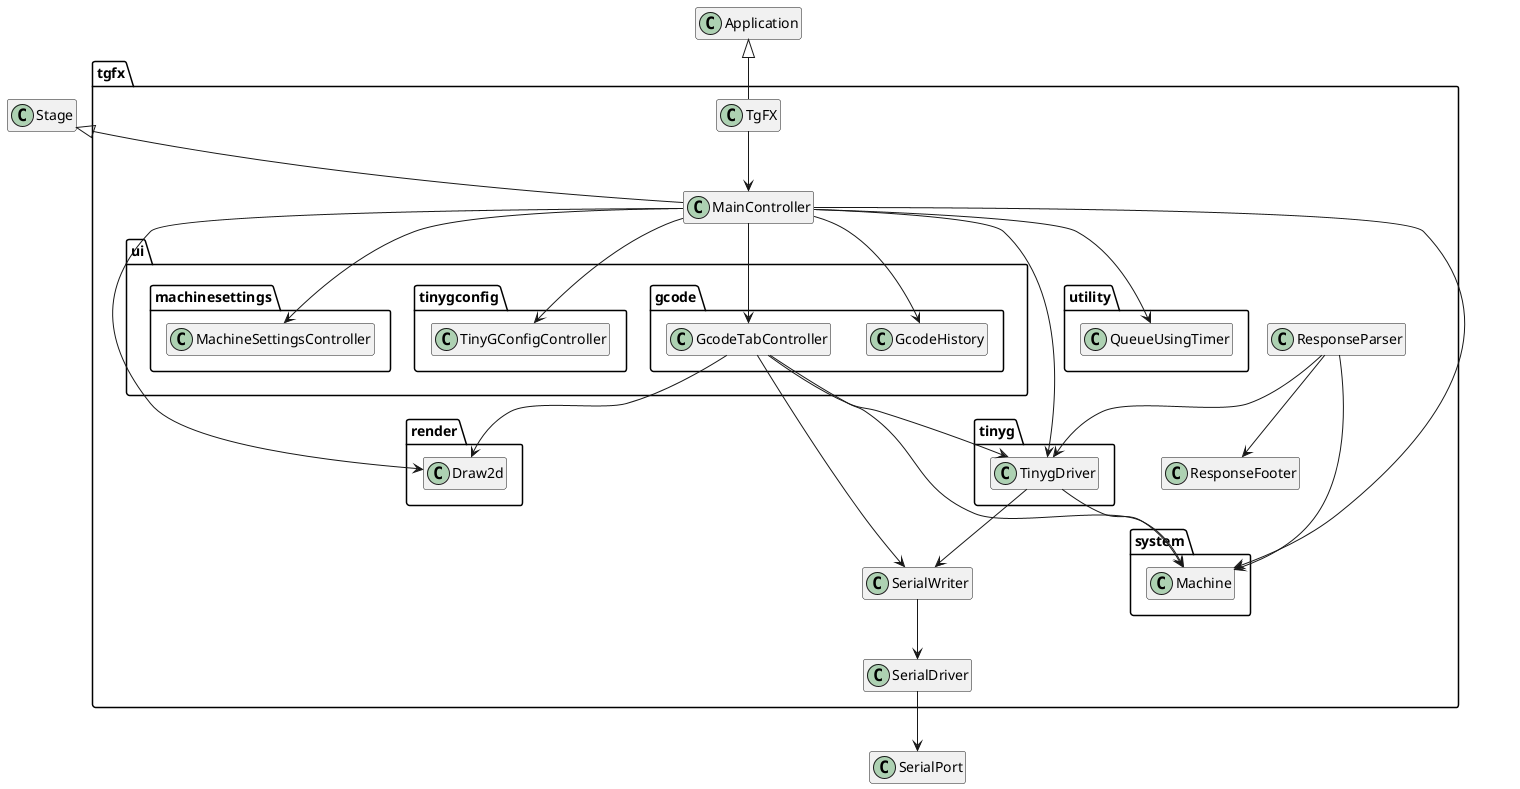 @startuml

hide members
hide tgfx.system.enums
hide tgfx.external


class tgfx.TgFX
class tgfx.MainController
'class tgfx.ResponseFooter
'class tgfx.ResponseParser
'class tgfx.SerialDriver
'class tgfx.SerialWriter
'class tgfx.TgFXConstants
'class tgfx.external.ConnectionHandler
'class tgfx.external.SocketMonitor
'class tgfx.hardwarePlatforms.HardwarePlatform
'class tgfx.hardwarePlatforms.HardwarePlatformManager
'class tgfx.render.CNCMachine
'class tgfx.render.Draw2d
'enum tgfx.system.enums.AxisMode
'enum tgfx.system.enums.AxisName
'enum tgfx.system.enums.AxisType
'enum tgfx.system.enums.GcodeCoordinateSystem
'enum tgfx.system.enums.GcodeDistanceMode
'enum tgfx.system.enums.GcodePathControl
'enum tgfx.system.enums.GcodeSelectionPlane
'enum tgfx.system.enums.GcodeSelectPlane
'enum tgfx.system.enums.GcodeUnitMode
'enum tgfx.system.enums.MachineState
'enum tgfx.system.enums.MotionMode
'enum tgfx.system.enums.SwitchMode
'class tgfx.system.Axis
'class tgfx.system.CoordinateManager
'class tgfx.system.CoordinateSystem
'class tgfx.system.Machine
'class tgfx.system.Motor
'class tgfx.system.StatusCode
'class tgfx.tinyg.CommandManager
'class tgfx.tinyg.Commands
'class tgfx.tinyg.MnemonicManager
'class tgfx.tinyg.Mnemonics
'class tgfx.tinyg.QueueReport
'class tgfx.tinyg.ResponseCommand
'class tgfx.tinyg.TinygDriver
'class tgfx.ui.firmware.FirmwareUpdaterController
'class tgfx.ui.gcode.GcodeHistory
'class tgfx.ui.gcode.GcodeLine
'class tgfx.ui.gcode.GcodeTabController
'class tgfx.ui.machinesettings.MachineSettingsController
'class tgfx.ui.tgfxsettings.TgfxSettingsController
'class tgfx.ui.tinygconfig.TinyGConfigController
'
'interface tgfx.utility.QueuedTimerable
'interface tgfx.utility.Timeable
'class tgfx.utility.AsyncTimer
'class tgfx.utility.QueueUsingTimer
'class tgfx.utility.UtilityFunctions
'class tgfx.utility.TimerTest


Stage <|-- tgfx.MainController
Application <|-- tgfx.TgFX

tgfx.TgFX --> tgfx.MainController

tgfx.MainController --> tgfx.tinyg.TinygDriver
tgfx.MainController --> tgfx.system.Machine
tgfx.MainController --> tgfx.render.Draw2d
tgfx.MainController --> tgfx.ui.gcode.GcodeHistory
tgfx.MainController --> tgfx.utility.QueueUsingTimer

tgfx.MainController --> tgfx.ui.gcode.GcodeTabController
tgfx.MainController --> tgfx.ui.tinygconfig.TinyGConfigController
tgfx.MainController --> tgfx.ui.machinesettings.MachineSettingsController

tgfx.tinyg.TinygDriver --> tgfx.system.Machine
tgfx.tinyg.TinygDriver --> tgfx.SerialWriter

tgfx.ui.gcode.GcodeTabController --> tgfx.tinyg.TinygDriver
tgfx.ui.gcode.GcodeTabController --> tgfx.system.Machine
tgfx.ui.gcode.GcodeTabController --> tgfx.SerialWriter
tgfx.ui.gcode.GcodeTabController --> tgfx.render.Draw2d

tgfx.SerialWriter --> tgfx.SerialDriver
tgfx.SerialDriver --> SerialPort

tgfx.ResponseParser --> tgfx.ResponseFooter
tgfx.ResponseParser --> tgfx.system.Machine
tgfx.ResponseParser --> tgfx.tinyg.TinygDriver


'
'tgfx.tinyg.TinygDriver --> tgfx.ResponseParser
'
'tgfx.tinyg.TinygDriver --> tgfx.tinyg.TinygDriver
'tgfx.tinyg.TinygDriver --> tgfx.hardwarePlatforms.HardwarePlatformManager
'tgfx.tinyg.TinygDriver --> tgfx.SerialDriver
'tgfx.tinyg.TinygDriver --> tgfx.tinyg.QueueReport
'tgfx.tinyg.TinygDriver --> tgfx.system.Machine
'
'tgfx.system.Machine --> tgfx.system.Machine : <<singleton>>
'
'tgfx.system.Machine --> tgfx.hardwarePlatforms.HardwarePlatform
'
'tgfx.ui.firmware.FirmwareUpdaterController --> tgfx.tinyg.TinygDriver : <<singleton>>
'tgfx.ui.firmware.FirmwareUpdaterController --> tgfx.system.Machine : <<singleton>>
'
'tgfx.ui.machinesettings.MachineSettingsController --> tgfx.ui.firmware.FirmwareUpdaterController : <<singleton>>

@enduml